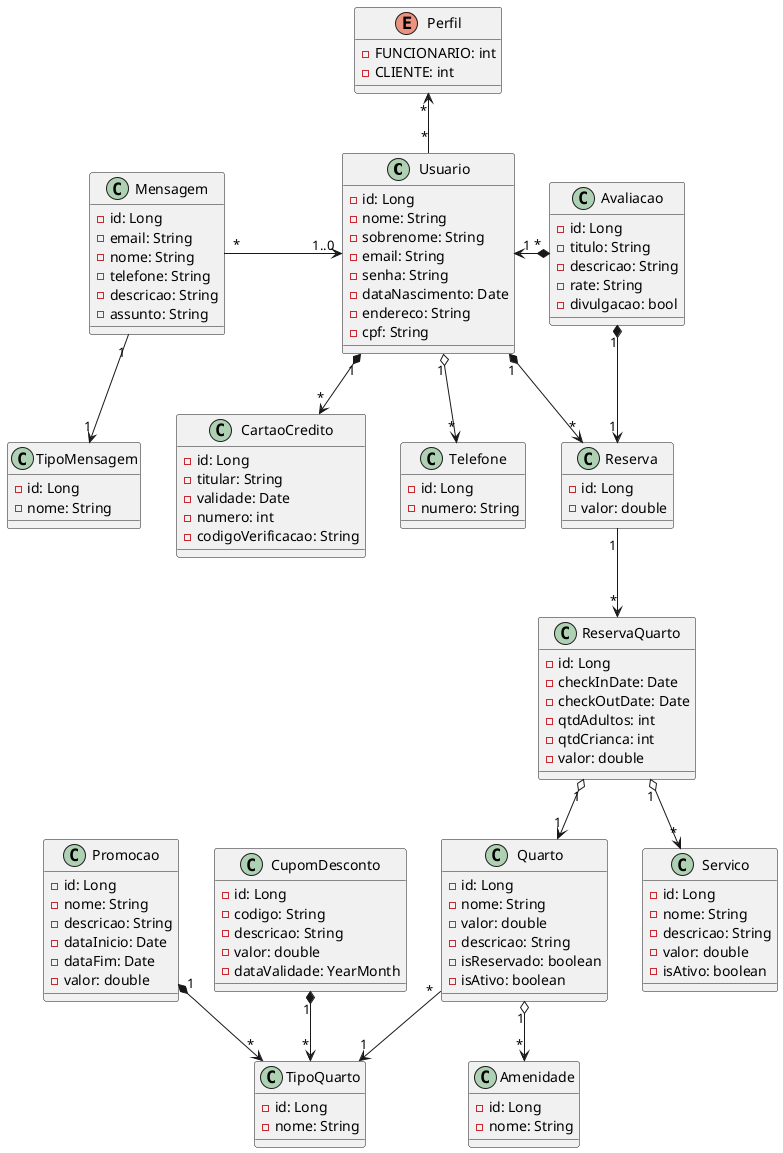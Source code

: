 @startuml OasisHotel

class Usuario {
    - id: Long
    - nome: String
    - sobrenome: String
    - email: String
    - senha: String
    - dataNascimento: Date
    - endereco: String
    - cpf: String
}

enum Perfil {
    - FUNCIONARIO: int
    - CLIENTE: int
}

class Telefone {
    - id: Long
    - numero: String
}

class Quarto {
    - id: Long
    - nome: String
    - valor: double
    - descricao: String
    - isReservado: boolean
    - isAtivo: boolean
}

class TipoQuarto {
    - id: Long
    - nome: String
}

class Amenidade {
    - id: Long
    - nome: String
}

class Promocao {
    - id: Long
    - nome: String
    - descricao: String
    - dataInicio: Date
    - dataFim: Date
    - valor: double
}

class ReservaQuarto {
    - id: Long
    - checkInDate: Date
    - checkOutDate: Date
    - qtdAdultos: int
    - qtdCrianca: int
    - valor: double
}

class Servico {
    - id: Long
    - nome: String
    - descricao: String
    - valor: double
    - isAtivo: boolean
}

class Reserva {
    - id: Long
    - valor: double
}

class CartaoCredito {
    - id: Long
    - titular: String
    - validade: Date
    - numero: int 
    - codigoVerificacao: String
}

class CupomDesconto {
    - id: Long
    - codigo: String
    - descricao: String
    - valor: double
    - dataValidade: YearMonth
}

class Avaliacao {
    - id: Long
    - titulo: String
    - descricao: String
    - rate: String
    - divulgacao: bool
}

class Mensagem {
    - id: Long
    - email: String
    - nome: String
    - telefone: String
    - descricao: String
    - assunto: String
}

class TipoMensagem {
    - id: Long
    - nome: String
}

Usuario "1" o--> "*" Telefone
Usuario "*" -up-> "*" Perfil
Usuario "1" *--> "*" CartaoCredito
Mensagem "*" -right-> "1..0" Usuario
Mensagem "1" --> "1" TipoMensagem
Avaliacao "*" *-left-> "1" Usuario
Avaliacao "1" *--> "1" Reserva
Usuario "1" *--> "*" Reserva
Reserva "1" --> "*" ReservaQuarto
ReservaQuarto "1" o--> "*" Servico
ReservaQuarto "1" o--> "1" Quarto
Quarto "1" o--> "*" Amenidade
Quarto "*" --> "1" TipoQuarto
Promocao "1" *--> "*" TipoQuarto
CupomDesconto "1" *--> "*" TipoQuarto


@enduml




